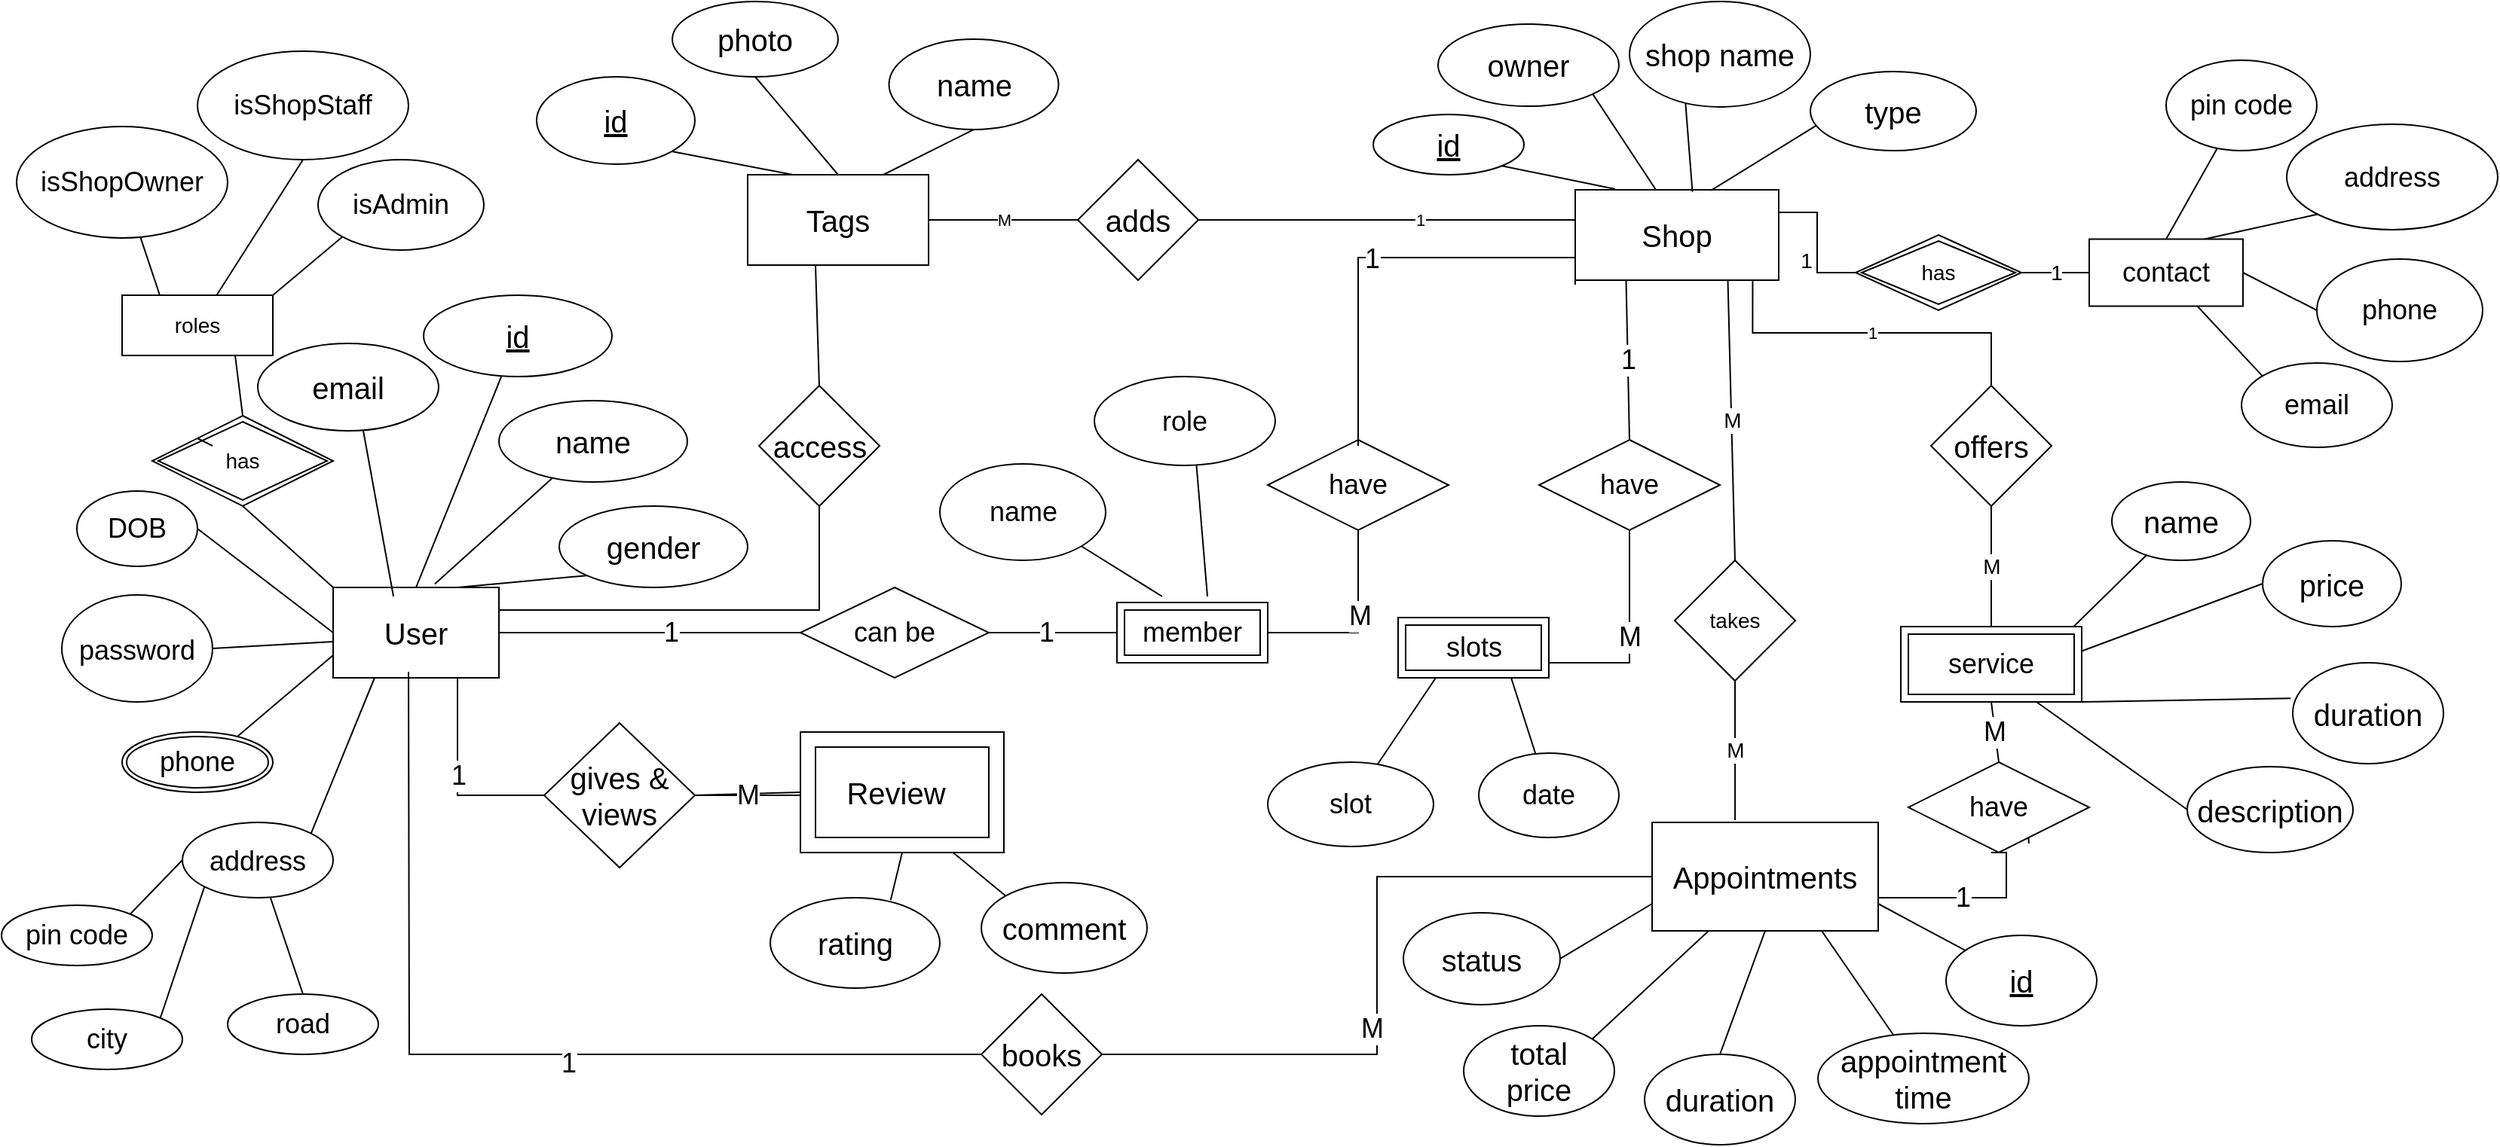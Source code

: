 <mxfile version="20.2.5" type="device"><diagram id="SJGyeDrIIaJ1idiYdvpV" name="Page-1"><mxGraphModel dx="1887" dy="889" grid="1" gridSize="10" guides="1" tooltips="1" connect="1" arrows="1" fold="1" page="1" pageScale="1" pageWidth="850" pageHeight="1100" math="0" shadow="0"><root><mxCell id="0"/><mxCell id="1" parent="0"/><mxCell id="APvjT81EQRuTo-CwSDQG-45" style="edgeStyle=orthogonalEdgeStyle;rounded=0;orthogonalLoop=1;jettySize=auto;html=1;exitX=0.75;exitY=1;exitDx=0;exitDy=0;entryX=0;entryY=0.5;entryDx=0;entryDy=0;fontSize=18;endArrow=none;endFill=0;" parent="1" source="Nqeu1qsyu2bq_xB46fKw-1" target="Nqeu1qsyu2bq_xB46fKw-96" edge="1"><mxGeometry relative="1" as="geometry"/></mxCell><mxCell id="APvjT81EQRuTo-CwSDQG-46" value="1" style="edgeLabel;html=1;align=center;verticalAlign=middle;resizable=0;points=[];fontSize=18;" parent="APvjT81EQRuTo-CwSDQG-45" vertex="1" connectable="0"><mxGeometry x="-0.041" relative="1" as="geometry"><mxPoint as="offset"/></mxGeometry></mxCell><mxCell id="Nqeu1qsyu2bq_xB46fKw-1" value="&lt;font style=&quot;font-size: 20px;&quot;&gt;User&lt;/font&gt;" style="rounded=0;whiteSpace=wrap;html=1;" parent="1" vertex="1"><mxGeometry x="220" y="454" width="110" height="60" as="geometry"/></mxCell><mxCell id="Nqeu1qsyu2bq_xB46fKw-2" value="&lt;font style=&quot;font-size: 20px;&quot;&gt;name&lt;/font&gt;" style="ellipse;whiteSpace=wrap;html=1;" parent="1" vertex="1"><mxGeometry x="330" y="330" width="125" height="54" as="geometry"/></mxCell><mxCell id="Nqeu1qsyu2bq_xB46fKw-3" value="&lt;font style=&quot;font-size: 20px;&quot;&gt;gender&lt;/font&gt;" style="ellipse;whiteSpace=wrap;html=1;" parent="1" vertex="1"><mxGeometry x="370" y="400" width="125" height="54" as="geometry"/></mxCell><mxCell id="Nqeu1qsyu2bq_xB46fKw-4" value="&lt;font size=&quot;1&quot; style=&quot;&quot;&gt;&lt;u style=&quot;font-size: 20px;&quot;&gt;id&lt;/u&gt;&lt;/font&gt;" style="ellipse;whiteSpace=wrap;html=1;" parent="1" vertex="1"><mxGeometry x="280" y="260" width="125" height="54" as="geometry"/></mxCell><mxCell id="Nqeu1qsyu2bq_xB46fKw-5" value="&lt;font style=&quot;font-size: 20px;&quot;&gt;email&lt;/font&gt;" style="ellipse;whiteSpace=wrap;html=1;" parent="1" vertex="1"><mxGeometry x="170" y="292" width="120" height="58" as="geometry"/></mxCell><mxCell id="Nqeu1qsyu2bq_xB46fKw-6" value="&lt;font style=&quot;font-size: 18px;&quot;&gt;DOB&lt;/font&gt;" style="ellipse;whiteSpace=wrap;html=1;" parent="1" vertex="1"><mxGeometry x="50" y="390" width="80" height="50" as="geometry"/></mxCell><mxCell id="Nqeu1qsyu2bq_xB46fKw-8" value="" style="endArrow=none;html=1;rounded=0;exitX=0.5;exitY=0;exitDx=0;exitDy=0;" parent="1" source="Nqeu1qsyu2bq_xB46fKw-1" target="Nqeu1qsyu2bq_xB46fKw-4" edge="1"><mxGeometry width="50" height="50" relative="1" as="geometry"><mxPoint x="275" y="444" as="sourcePoint"/><mxPoint x="298.5" y="313.58" as="targetPoint"/></mxGeometry></mxCell><mxCell id="Nqeu1qsyu2bq_xB46fKw-9" value="" style="endArrow=none;html=1;rounded=0;exitX=0.613;exitY=-0.038;exitDx=0;exitDy=0;exitPerimeter=0;" parent="1" source="Nqeu1qsyu2bq_xB46fKw-1" target="Nqeu1qsyu2bq_xB46fKw-2" edge="1"><mxGeometry width="50" height="50" relative="1" as="geometry"><mxPoint x="341.52" y="461.72" as="sourcePoint"/><mxPoint x="310" y="344" as="targetPoint"/></mxGeometry></mxCell><mxCell id="Nqeu1qsyu2bq_xB46fKw-10" value="" style="endArrow=none;html=1;rounded=0;exitX=0.75;exitY=0;exitDx=0;exitDy=0;entryX=0;entryY=1;entryDx=0;entryDy=0;" parent="1" source="Nqeu1qsyu2bq_xB46fKw-1" target="Nqeu1qsyu2bq_xB46fKw-3" edge="1"><mxGeometry width="50" height="50" relative="1" as="geometry"><mxPoint x="320.0" y="531.72" as="sourcePoint"/><mxPoint x="342.57" y="424" as="targetPoint"/></mxGeometry></mxCell><mxCell id="Nqeu1qsyu2bq_xB46fKw-11" value="" style="endArrow=none;html=1;rounded=0;exitX=0.364;exitY=0.1;exitDx=0;exitDy=0;exitPerimeter=0;" parent="1" source="Nqeu1qsyu2bq_xB46fKw-1" edge="1"><mxGeometry width="50" height="50" relative="1" as="geometry"><mxPoint x="260" y="444" as="sourcePoint"/><mxPoint x="240" y="350" as="targetPoint"/></mxGeometry></mxCell><mxCell id="Nqeu1qsyu2bq_xB46fKw-12" value="" style="endArrow=none;html=1;rounded=0;entryX=1;entryY=0.5;entryDx=0;entryDy=0;exitX=0;exitY=0.5;exitDx=0;exitDy=0;" parent="1" source="Nqeu1qsyu2bq_xB46fKw-1" target="Nqeu1qsyu2bq_xB46fKw-6" edge="1"><mxGeometry width="50" height="50" relative="1" as="geometry"><mxPoint x="210" y="664" as="sourcePoint"/><mxPoint x="260" y="614" as="targetPoint"/></mxGeometry></mxCell><mxCell id="Nqeu1qsyu2bq_xB46fKw-13" value="" style="endArrow=none;html=1;rounded=0;entryX=0;entryY=0.75;entryDx=0;entryDy=0;exitX=1;exitY=0;exitDx=0;exitDy=0;" parent="1" target="Nqeu1qsyu2bq_xB46fKw-1" edge="1"><mxGeometry width="50" height="50" relative="1" as="geometry"><mxPoint x="154.655" y="554.512" as="sourcePoint"/><mxPoint x="240" y="564" as="targetPoint"/></mxGeometry></mxCell><mxCell id="Nqeu1qsyu2bq_xB46fKw-14" value="&lt;font style=&quot;font-size: 20px;&quot;&gt;access&lt;/font&gt;" style="rhombus;whiteSpace=wrap;html=1;" parent="1" vertex="1"><mxGeometry x="502.5" y="320" width="80" height="80" as="geometry"/></mxCell><mxCell id="Nqeu1qsyu2bq_xB46fKw-15" value="" style="endArrow=none;html=1;rounded=0;exitX=1;exitY=0.25;exitDx=0;exitDy=0;entryX=0.5;entryY=1;entryDx=0;entryDy=0;edgeStyle=orthogonalEdgeStyle;" parent="1" source="Nqeu1qsyu2bq_xB46fKw-1" target="Nqeu1qsyu2bq_xB46fKw-14" edge="1"><mxGeometry width="50" height="50" relative="1" as="geometry"><mxPoint x="380" y="564" as="sourcePoint"/><mxPoint x="500" y="400" as="targetPoint"/></mxGeometry></mxCell><mxCell id="Nqeu1qsyu2bq_xB46fKw-18" value="&lt;font style=&quot;font-size: 20px;&quot;&gt;&lt;u&gt;id&lt;/u&gt;&lt;/font&gt;" style="ellipse;whiteSpace=wrap;html=1;" parent="1" vertex="1"><mxGeometry x="910" y="140" width="100" height="40" as="geometry"/></mxCell><mxCell id="Nqeu1qsyu2bq_xB46fKw-19" value="&lt;font style=&quot;font-size: 20px;&quot;&gt;owner&lt;/font&gt;" style="ellipse;whiteSpace=wrap;html=1;" parent="1" vertex="1"><mxGeometry x="953" y="80" width="120" height="54.5" as="geometry"/></mxCell><mxCell id="Nqeu1qsyu2bq_xB46fKw-20" value="&lt;span style=&quot;font-size: 20px;&quot;&gt;shop name&lt;/span&gt;" style="ellipse;whiteSpace=wrap;html=1;" parent="1" vertex="1"><mxGeometry x="1080" y="65" width="120" height="70" as="geometry"/></mxCell><mxCell id="Nqeu1qsyu2bq_xB46fKw-21" value="&lt;span style=&quot;font-size: 20px;&quot;&gt;type&lt;/span&gt;" style="ellipse;whiteSpace=wrap;html=1;" parent="1" vertex="1"><mxGeometry x="1200" y="111.5" width="110" height="52.5" as="geometry"/></mxCell><mxCell id="APvjT81EQRuTo-CwSDQG-61" value="1&lt;br&gt;" style="rounded=0;orthogonalLoop=1;jettySize=auto;html=1;exitX=0.25;exitY=1;exitDx=0;exitDy=0;entryX=0.5;entryY=0;entryDx=0;entryDy=0;fontSize=18;endArrow=none;endFill=0;" parent="1" source="Nqeu1qsyu2bq_xB46fKw-17" target="APvjT81EQRuTo-CwSDQG-33" edge="1"><mxGeometry relative="1" as="geometry"/></mxCell><mxCell id="fKVXkFhoFP_K0umgcJ2H-14" value="M" style="edgeStyle=none;rounded=0;orthogonalLoop=1;jettySize=auto;html=1;exitX=0.75;exitY=1;exitDx=0;exitDy=0;entryX=0.5;entryY=0;entryDx=0;entryDy=0;fontSize=14;endArrow=none;endFill=0;" edge="1" parent="1" source="Nqeu1qsyu2bq_xB46fKw-17" target="fKVXkFhoFP_K0umgcJ2H-13"><mxGeometry relative="1" as="geometry"/></mxCell><mxCell id="Nqeu1qsyu2bq_xB46fKw-17" value="&lt;font style=&quot;font-size: 20px;&quot;&gt;Shop&lt;/font&gt;" style="rounded=0;whiteSpace=wrap;html=1;" parent="1" vertex="1"><mxGeometry x="1044" y="190" width="135" height="60" as="geometry"/></mxCell><mxCell id="Nqeu1qsyu2bq_xB46fKw-22" value="1" style="endArrow=none;html=1;rounded=0;exitX=1;exitY=0.5;exitDx=0;exitDy=0;edgeStyle=orthogonalEdgeStyle;" parent="1" source="Nqeu1qsyu2bq_xB46fKw-41" edge="1"><mxGeometry width="50" height="50" relative="1" as="geometry"><mxPoint x="939" y="253" as="sourcePoint"/><mxPoint x="1044" y="253" as="targetPoint"/><Array as="points"><mxPoint x="1044" y="210"/></Array></mxGeometry></mxCell><mxCell id="Nqeu1qsyu2bq_xB46fKw-24" value="" style="endArrow=none;html=1;rounded=0;entryX=1;entryY=1;entryDx=0;entryDy=0;exitX=0.196;exitY=-0.008;exitDx=0;exitDy=0;exitPerimeter=0;" parent="1" source="Nqeu1qsyu2bq_xB46fKw-17" target="Nqeu1qsyu2bq_xB46fKw-18" edge="1"><mxGeometry width="50" height="50" relative="1" as="geometry"><mxPoint x="1074" y="182" as="sourcePoint"/><mxPoint x="1124" y="132" as="targetPoint"/></mxGeometry></mxCell><mxCell id="Nqeu1qsyu2bq_xB46fKw-25" value="" style="endArrow=none;html=1;rounded=0;entryX=1;entryY=1;entryDx=0;entryDy=0;exitX=0.394;exitY=-0.008;exitDx=0;exitDy=0;exitPerimeter=0;" parent="1" source="Nqeu1qsyu2bq_xB46fKw-17" target="Nqeu1qsyu2bq_xB46fKw-19" edge="1"><mxGeometry width="50" height="50" relative="1" as="geometry"><mxPoint x="1064" y="192" as="sourcePoint"/><mxPoint x="1114" y="142" as="targetPoint"/></mxGeometry></mxCell><mxCell id="Nqeu1qsyu2bq_xB46fKw-26" value="" style="endArrow=none;html=1;rounded=0;entryX=0.31;entryY=0.971;entryDx=0;entryDy=0;exitX=0.576;exitY=0.023;exitDx=0;exitDy=0;exitPerimeter=0;entryPerimeter=0;" parent="1" source="Nqeu1qsyu2bq_xB46fKw-17" target="Nqeu1qsyu2bq_xB46fKw-20" edge="1"><mxGeometry width="50" height="50" relative="1" as="geometry"><mxPoint x="1054" y="182" as="sourcePoint"/><mxPoint x="1094" y="92" as="targetPoint"/></mxGeometry></mxCell><mxCell id="Nqeu1qsyu2bq_xB46fKw-27" value="" style="endArrow=none;html=1;rounded=0;exitX=0.667;exitY=0.008;exitDx=0;exitDy=0;exitPerimeter=0;entryX=0.036;entryY=0.682;entryDx=0;entryDy=0;entryPerimeter=0;" parent="1" source="Nqeu1qsyu2bq_xB46fKw-17" target="Nqeu1qsyu2bq_xB46fKw-21" edge="1"><mxGeometry width="50" height="50" relative="1" as="geometry"><mxPoint x="1104" y="182" as="sourcePoint"/><mxPoint x="1154" y="132" as="targetPoint"/></mxGeometry></mxCell><mxCell id="Nqeu1qsyu2bq_xB46fKw-41" value="&lt;span style=&quot;font-size: 20px;&quot;&gt;adds&lt;/span&gt;" style="rhombus;whiteSpace=wrap;html=1;" parent="1" vertex="1"><mxGeometry x="714" y="170" width="80" height="80" as="geometry"/></mxCell><mxCell id="APvjT81EQRuTo-CwSDQG-2" value="M" style="rounded=0;orthogonalLoop=1;jettySize=auto;html=1;exitX=1;exitY=0.5;exitDx=0;exitDy=0;endArrow=none;endFill=0;" parent="1" source="Nqeu1qsyu2bq_xB46fKw-44" target="Nqeu1qsyu2bq_xB46fKw-41" edge="1"><mxGeometry relative="1" as="geometry"/></mxCell><mxCell id="Nqeu1qsyu2bq_xB46fKw-44" value="&lt;span style=&quot;font-size: 20px;&quot;&gt;Tags&lt;/span&gt;" style="rounded=0;whiteSpace=wrap;html=1;" parent="1" vertex="1"><mxGeometry x="495" y="180" width="120" height="60" as="geometry"/></mxCell><mxCell id="Nqeu1qsyu2bq_xB46fKw-45" value="&lt;span style=&quot;font-size: 20px;&quot;&gt;&lt;u&gt;id&lt;/u&gt;&lt;/span&gt;" style="ellipse;whiteSpace=wrap;html=1;" parent="1" vertex="1"><mxGeometry x="355" y="115" width="105" height="58" as="geometry"/></mxCell><mxCell id="Nqeu1qsyu2bq_xB46fKw-46" value="&lt;span style=&quot;font-size: 20px;&quot;&gt;photo&lt;/span&gt;" style="ellipse;whiteSpace=wrap;html=1;" parent="1" vertex="1"><mxGeometry x="445" y="65" width="110" height="50" as="geometry"/></mxCell><mxCell id="Nqeu1qsyu2bq_xB46fKw-47" value="&lt;span style=&quot;font-size: 20px;&quot;&gt;name&lt;/span&gt;" style="ellipse;whiteSpace=wrap;html=1;" parent="1" vertex="1"><mxGeometry x="588.75" y="90" width="112.5" height="60" as="geometry"/></mxCell><mxCell id="Nqeu1qsyu2bq_xB46fKw-48" value="" style="endArrow=none;html=1;rounded=0;entryX=1;entryY=1;entryDx=0;entryDy=0;exitX=0.25;exitY=0;exitDx=0;exitDy=0;" parent="1" source="Nqeu1qsyu2bq_xB46fKw-44" target="Nqeu1qsyu2bq_xB46fKw-45" edge="1"><mxGeometry width="50" height="50" relative="1" as="geometry"><mxPoint x="470" y="140" as="sourcePoint"/><mxPoint x="440" y="150" as="targetPoint"/></mxGeometry></mxCell><mxCell id="Nqeu1qsyu2bq_xB46fKw-49" value="" style="endArrow=none;html=1;rounded=0;entryX=0.5;entryY=1;entryDx=0;entryDy=0;exitX=0.5;exitY=0;exitDx=0;exitDy=0;" parent="1" source="Nqeu1qsyu2bq_xB46fKw-44" target="Nqeu1qsyu2bq_xB46fKw-46" edge="1"><mxGeometry width="50" height="50" relative="1" as="geometry"><mxPoint x="550" y="150" as="sourcePoint"/><mxPoint x="610" y="220" as="targetPoint"/></mxGeometry></mxCell><mxCell id="Nqeu1qsyu2bq_xB46fKw-50" value="" style="endArrow=none;html=1;rounded=0;entryX=0.5;entryY=1;entryDx=0;entryDy=0;exitX=0.75;exitY=0;exitDx=0;exitDy=0;" parent="1" source="Nqeu1qsyu2bq_xB46fKw-44" target="Nqeu1qsyu2bq_xB46fKw-47" edge="1"><mxGeometry width="50" height="50" relative="1" as="geometry"><mxPoint x="600" y="300" as="sourcePoint"/><mxPoint x="650" y="250" as="targetPoint"/></mxGeometry></mxCell><mxCell id="Nqeu1qsyu2bq_xB46fKw-78" value="1" style="endArrow=none;html=1;rounded=0;entryX=0.5;entryY=0;entryDx=0;entryDy=0;edgeStyle=orthogonalEdgeStyle;exitX=0.872;exitY=1.011;exitDx=0;exitDy=0;exitPerimeter=0;" parent="1" target="Nqeu1qsyu2bq_xB46fKw-79" edge="1" source="Nqeu1qsyu2bq_xB46fKw-17"><mxGeometry width="50" height="50" relative="1" as="geometry"><mxPoint x="1180" y="280" as="sourcePoint"/><mxPoint x="1330" y="284" as="targetPoint"/></mxGeometry></mxCell><mxCell id="fKVXkFhoFP_K0umgcJ2H-19" value="M" style="rounded=0;orthogonalLoop=1;jettySize=auto;html=1;exitX=0.5;exitY=1;exitDx=0;exitDy=0;fontSize=14;endArrow=none;endFill=0;entryX=0.5;entryY=0;entryDx=0;entryDy=0;" edge="1" parent="1" source="Nqeu1qsyu2bq_xB46fKw-79" target="APvjT81EQRuTo-CwSDQG-72"><mxGeometry relative="1" as="geometry"><mxPoint x="1315" y="470" as="targetPoint"/></mxGeometry></mxCell><mxCell id="Nqeu1qsyu2bq_xB46fKw-79" value="&lt;span style=&quot;font-size: 20px;&quot;&gt;offers&lt;/span&gt;" style="rhombus;whiteSpace=wrap;html=1;" parent="1" vertex="1"><mxGeometry x="1280" y="320" width="80" height="80" as="geometry"/></mxCell><mxCell id="Nqeu1qsyu2bq_xB46fKw-85" value="&lt;span style=&quot;font-size: 20px;&quot;&gt;name&lt;/span&gt;" style="ellipse;whiteSpace=wrap;html=1;" parent="1" vertex="1"><mxGeometry x="1400" y="384" width="92" height="52" as="geometry"/></mxCell><mxCell id="Nqeu1qsyu2bq_xB46fKw-86" value="&lt;span style=&quot;font-size: 20px;&quot;&gt;price&lt;/span&gt;" style="ellipse;whiteSpace=wrap;html=1;" parent="1" vertex="1"><mxGeometry x="1500" y="423" width="92" height="57" as="geometry"/></mxCell><mxCell id="Nqeu1qsyu2bq_xB46fKw-87" value="&lt;span style=&quot;font-size: 20px;&quot;&gt;duration&lt;/span&gt;" style="ellipse;whiteSpace=wrap;html=1;" parent="1" vertex="1"><mxGeometry x="1520" y="504" width="100" height="67" as="geometry"/></mxCell><mxCell id="Nqeu1qsyu2bq_xB46fKw-89" value="" style="endArrow=none;html=1;rounded=0;exitX=0.5;exitY=0;exitDx=0;exitDy=0;exitPerimeter=0;" parent="1" target="Nqeu1qsyu2bq_xB46fKw-85" edge="1"><mxGeometry width="50" height="50" relative="1" as="geometry"><mxPoint x="1342" y="512" as="sourcePoint"/><mxPoint x="980" y="577" as="targetPoint"/><Array as="points"/></mxGeometry></mxCell><mxCell id="Nqeu1qsyu2bq_xB46fKw-90" value="" style="endArrow=none;html=1;rounded=0;entryX=0;entryY=0.5;entryDx=0;entryDy=0;" parent="1" target="Nqeu1qsyu2bq_xB46fKw-86" edge="1"><mxGeometry width="50" height="50" relative="1" as="geometry"><mxPoint x="1370" y="500" as="sourcePoint"/><mxPoint x="870" y="677" as="targetPoint"/></mxGeometry></mxCell><mxCell id="Nqeu1qsyu2bq_xB46fKw-91" value="" style="endArrow=none;html=1;rounded=0;entryX=-0.014;entryY=0.352;entryDx=0;entryDy=0;entryPerimeter=0;exitX=1;exitY=1;exitDx=0;exitDy=0;" parent="1" source="APvjT81EQRuTo-CwSDQG-72" target="Nqeu1qsyu2bq_xB46fKw-87" edge="1"><mxGeometry width="50" height="50" relative="1" as="geometry"><mxPoint x="1407" y="547" as="sourcePoint"/><mxPoint x="1032" y="667" as="targetPoint"/></mxGeometry></mxCell><mxCell id="Nqeu1qsyu2bq_xB46fKw-93" value="&lt;span style=&quot;font-size: 20px;&quot;&gt;description&lt;/span&gt;" style="ellipse;whiteSpace=wrap;html=1;" parent="1" vertex="1"><mxGeometry x="1450" y="573" width="110" height="57" as="geometry"/></mxCell><mxCell id="Nqeu1qsyu2bq_xB46fKw-94" value="" style="endArrow=none;html=1;rounded=0;entryX=0;entryY=0.5;entryDx=0;entryDy=0;exitX=0.75;exitY=1;exitDx=0;exitDy=0;" parent="1" source="APvjT81EQRuTo-CwSDQG-72" target="Nqeu1qsyu2bq_xB46fKw-93" edge="1"><mxGeometry width="50" height="50" relative="1" as="geometry"><mxPoint x="1385.42" y="585.92" as="sourcePoint"/><mxPoint x="1402" y="637" as="targetPoint"/></mxGeometry></mxCell><mxCell id="APvjT81EQRuTo-CwSDQG-47" style="rounded=0;orthogonalLoop=1;jettySize=auto;html=1;exitX=1;exitY=0.5;exitDx=0;exitDy=0;entryX=0;entryY=0.5;entryDx=0;entryDy=0;entryPerimeter=0;fontSize=18;endArrow=none;endFill=0;" parent="1" source="Nqeu1qsyu2bq_xB46fKw-96" target="Nqeu1qsyu2bq_xB46fKw-99" edge="1"><mxGeometry relative="1" as="geometry"/></mxCell><mxCell id="Nqeu1qsyu2bq_xB46fKw-96" value="&lt;span style=&quot;font-size: 20px;&quot;&gt;gives &amp;amp; views&lt;/span&gt;" style="rhombus;whiteSpace=wrap;html=1;" parent="1" vertex="1"><mxGeometry x="360" y="544" width="100" height="96" as="geometry"/></mxCell><mxCell id="Nqeu1qsyu2bq_xB46fKw-99" value="" style="verticalLabelPosition=bottom;verticalAlign=top;html=1;shape=mxgraph.basic.frame;dx=10;" parent="1" vertex="1"><mxGeometry x="530" y="550" width="135" height="80" as="geometry"/></mxCell><mxCell id="APvjT81EQRuTo-CwSDQG-71" value="1" style="rounded=0;orthogonalLoop=1;jettySize=auto;html=1;exitX=1;exitY=0.5;exitDx=0;exitDy=0;fontSize=18;endArrow=none;endFill=0;edgeStyle=orthogonalEdgeStyle;" parent="1" source="Nqeu1qsyu2bq_xB46fKw-114" edge="1"><mxGeometry relative="1" as="geometry"><mxPoint x="1320" y="630" as="targetPoint"/><Array as="points"><mxPoint x="1330" y="660"/></Array></mxGeometry></mxCell><mxCell id="APvjT81EQRuTo-CwSDQG-75" style="rounded=0;orthogonalLoop=1;jettySize=auto;html=1;exitX=0;exitY=0.75;exitDx=0;exitDy=0;entryX=1;entryY=0.5;entryDx=0;entryDy=0;fontSize=18;endArrow=none;endFill=0;" parent="1" source="Nqeu1qsyu2bq_xB46fKw-114" target="Nqeu1qsyu2bq_xB46fKw-120" edge="1"><mxGeometry relative="1" as="geometry"/></mxCell><mxCell id="APvjT81EQRuTo-CwSDQG-76" style="edgeStyle=none;rounded=0;orthogonalLoop=1;jettySize=auto;html=1;exitX=0.25;exitY=1;exitDx=0;exitDy=0;entryX=1;entryY=0;entryDx=0;entryDy=0;fontSize=18;endArrow=none;endFill=0;" parent="1" source="Nqeu1qsyu2bq_xB46fKw-114" target="Nqeu1qsyu2bq_xB46fKw-119" edge="1"><mxGeometry relative="1" as="geometry"/></mxCell><mxCell id="APvjT81EQRuTo-CwSDQG-77" style="edgeStyle=none;rounded=0;orthogonalLoop=1;jettySize=auto;html=1;exitX=0.5;exitY=1;exitDx=0;exitDy=0;entryX=0.5;entryY=0;entryDx=0;entryDy=0;fontSize=18;endArrow=none;endFill=0;" parent="1" source="Nqeu1qsyu2bq_xB46fKw-114" target="Nqeu1qsyu2bq_xB46fKw-118" edge="1"><mxGeometry relative="1" as="geometry"/></mxCell><mxCell id="APvjT81EQRuTo-CwSDQG-78" style="edgeStyle=none;rounded=0;orthogonalLoop=1;jettySize=auto;html=1;exitX=0.75;exitY=1;exitDx=0;exitDy=0;fontSize=18;endArrow=none;endFill=0;" parent="1" source="Nqeu1qsyu2bq_xB46fKw-114" target="Nqeu1qsyu2bq_xB46fKw-117" edge="1"><mxGeometry relative="1" as="geometry"/></mxCell><mxCell id="APvjT81EQRuTo-CwSDQG-79" style="edgeStyle=none;rounded=0;orthogonalLoop=1;jettySize=auto;html=1;exitX=1;exitY=0.75;exitDx=0;exitDy=0;fontSize=18;endArrow=none;endFill=0;" parent="1" source="Nqeu1qsyu2bq_xB46fKw-114" target="Nqeu1qsyu2bq_xB46fKw-116" edge="1"><mxGeometry relative="1" as="geometry"/></mxCell><mxCell id="Nqeu1qsyu2bq_xB46fKw-114" value="&lt;span style=&quot;font-size: 20px;&quot;&gt;Appointments&lt;/span&gt;" style="rounded=0;whiteSpace=wrap;html=1;" parent="1" vertex="1"><mxGeometry x="1095" y="610" width="150" height="72" as="geometry"/></mxCell><mxCell id="Nqeu1qsyu2bq_xB46fKw-116" value="&lt;span style=&quot;font-size: 20px;&quot;&gt;&lt;u&gt;id&lt;/u&gt;&lt;/span&gt;" style="ellipse;whiteSpace=wrap;html=1;" parent="1" vertex="1"><mxGeometry x="1290" y="685" width="100" height="60" as="geometry"/></mxCell><mxCell id="Nqeu1qsyu2bq_xB46fKw-117" value="&lt;span style=&quot;font-size: 20px;&quot;&gt;appointment&lt;br&gt;time&lt;br&gt;&lt;/span&gt;" style="ellipse;whiteSpace=wrap;html=1;" parent="1" vertex="1"><mxGeometry x="1205" y="750" width="140" height="60" as="geometry"/></mxCell><mxCell id="Nqeu1qsyu2bq_xB46fKw-118" value="&lt;span style=&quot;font-size: 20px;&quot;&gt;duration&lt;/span&gt;" style="ellipse;whiteSpace=wrap;html=1;" parent="1" vertex="1"><mxGeometry x="1090" y="764" width="100" height="60" as="geometry"/></mxCell><mxCell id="Nqeu1qsyu2bq_xB46fKw-119" value="&lt;span style=&quot;font-size: 20px;&quot;&gt;total&lt;br&gt;price&lt;br&gt;&lt;/span&gt;" style="ellipse;whiteSpace=wrap;html=1;" parent="1" vertex="1"><mxGeometry x="970" y="745" width="100" height="60" as="geometry"/></mxCell><mxCell id="Nqeu1qsyu2bq_xB46fKw-120" value="&lt;span style=&quot;font-size: 20px;&quot;&gt;status&lt;br&gt;&lt;/span&gt;" style="ellipse;whiteSpace=wrap;html=1;" parent="1" vertex="1"><mxGeometry x="930" y="670" width="104" height="61" as="geometry"/></mxCell><mxCell id="Nqeu1qsyu2bq_xB46fKw-129" value="&lt;span style=&quot;font-size: 20px;&quot;&gt;rating&lt;/span&gt;" style="ellipse;whiteSpace=wrap;html=1;" parent="1" vertex="1"><mxGeometry x="510" y="660" width="112.5" height="60" as="geometry"/></mxCell><mxCell id="Nqeu1qsyu2bq_xB46fKw-131" value="&lt;span style=&quot;font-size: 20px;&quot;&gt;comment&lt;/span&gt;" style="ellipse;whiteSpace=wrap;html=1;" parent="1" vertex="1"><mxGeometry x="650" y="650" width="110" height="60" as="geometry"/></mxCell><mxCell id="Nqeu1qsyu2bq_xB46fKw-132" value="" style="endArrow=none;html=1;rounded=0;exitX=0;exitY=0;exitDx=101.25;exitDy=80;exitPerimeter=0;entryX=0;entryY=0;entryDx=0;entryDy=0;" parent="1" source="Nqeu1qsyu2bq_xB46fKw-99" target="Nqeu1qsyu2bq_xB46fKw-131" edge="1"><mxGeometry width="50" height="50" relative="1" as="geometry"><mxPoint x="655" y="650" as="sourcePoint"/><mxPoint x="705" y="600" as="targetPoint"/></mxGeometry></mxCell><mxCell id="Nqeu1qsyu2bq_xB46fKw-133" value="" style="endArrow=none;html=1;rounded=0;entryX=0.5;entryY=1;entryDx=0;entryDy=0;entryPerimeter=0;exitX=0.71;exitY=0.026;exitDx=0;exitDy=0;exitPerimeter=0;" parent="1" source="Nqeu1qsyu2bq_xB46fKw-129" target="Nqeu1qsyu2bq_xB46fKw-99" edge="1"><mxGeometry width="50" height="50" relative="1" as="geometry"><mxPoint x="295" y="700" as="sourcePoint"/><mxPoint x="345" y="650" as="targetPoint"/></mxGeometry></mxCell><mxCell id="Nqeu1qsyu2bq_xB46fKw-135" value="&lt;span style=&quot;font-size: 20px;&quot;&gt;books&lt;/span&gt;" style="rhombus;whiteSpace=wrap;html=1;" parent="1" vertex="1"><mxGeometry x="650" y="724" width="80" height="80" as="geometry"/></mxCell><mxCell id="Nqeu1qsyu2bq_xB46fKw-137" value="" style="endArrow=none;html=1;rounded=0;exitX=0;exitY=0.5;exitDx=0;exitDy=0;edgeStyle=orthogonalEdgeStyle;" parent="1" source="Nqeu1qsyu2bq_xB46fKw-135" edge="1"><mxGeometry width="50" height="50" relative="1" as="geometry"><mxPoint x="260" y="820" as="sourcePoint"/><mxPoint x="270" y="510" as="targetPoint"/></mxGeometry></mxCell><mxCell id="APvjT81EQRuTo-CwSDQG-49" value="1" style="edgeLabel;html=1;align=center;verticalAlign=middle;resizable=0;points=[];fontSize=18;" parent="Nqeu1qsyu2bq_xB46fKw-137" vertex="1" connectable="0"><mxGeometry x="-0.138" y="6" relative="1" as="geometry"><mxPoint x="-1" as="offset"/></mxGeometry></mxCell><mxCell id="APvjT81EQRuTo-CwSDQG-48" value="M" style="edgeStyle=none;rounded=0;orthogonalLoop=1;jettySize=auto;html=1;fontSize=18;endArrow=none;endFill=0;" parent="1" target="Nqeu1qsyu2bq_xB46fKw-96" edge="1"><mxGeometry relative="1" as="geometry"><mxPoint x="530" y="592" as="sourcePoint"/></mxGeometry></mxCell><mxCell id="Nqeu1qsyu2bq_xB46fKw-139" value="Review" style="text;html=1;align=center;verticalAlign=middle;resizable=0;points=[];autosize=1;strokeColor=none;fillColor=none;fontSize=20;" parent="1" vertex="1"><mxGeometry x="547.5" y="570" width="90" height="40" as="geometry"/></mxCell><mxCell id="F7DGgDPP1ZKPzgnkJX4o-6" style="edgeStyle=none;rounded=0;orthogonalLoop=1;jettySize=auto;html=1;entryX=0;entryY=0;entryDx=0;entryDy=0;fontSize=20;endArrow=none;endFill=0;startArrow=none;" parent="1" target="Nqeu1qsyu2bq_xB46fKw-1" edge="1"><mxGeometry relative="1" as="geometry"><mxPoint x="160" y="400" as="sourcePoint"/></mxGeometry></mxCell><mxCell id="F7DGgDPP1ZKPzgnkJX4o-13" style="edgeStyle=none;rounded=0;orthogonalLoop=1;jettySize=auto;html=1;exitX=0.5;exitY=1;exitDx=0;exitDy=0;fontSize=20;endArrow=none;endFill=0;" parent="1" source="F7DGgDPP1ZKPzgnkJX4o-1" target="fKVXkFhoFP_K0umgcJ2H-3" edge="1"><mxGeometry relative="1" as="geometry"><mxPoint x="160" y="240" as="targetPoint"/></mxGeometry></mxCell><mxCell id="F7DGgDPP1ZKPzgnkJX4o-1" value="&lt;font style=&quot;font-size: 18px;&quot;&gt;isShopStaff&lt;/font&gt;" style="ellipse;whiteSpace=wrap;html=1;" parent="1" vertex="1"><mxGeometry x="130" y="98" width="140" height="72" as="geometry"/></mxCell><mxCell id="F7DGgDPP1ZKPzgnkJX4o-14" style="edgeStyle=none;rounded=0;orthogonalLoop=1;jettySize=auto;html=1;fontSize=20;endArrow=none;endFill=0;entryX=0.25;entryY=0;entryDx=0;entryDy=0;" parent="1" source="F7DGgDPP1ZKPzgnkJX4o-8" edge="1" target="fKVXkFhoFP_K0umgcJ2H-3"><mxGeometry relative="1" as="geometry"><mxPoint x="90" y="320" as="targetPoint"/></mxGeometry></mxCell><mxCell id="F7DGgDPP1ZKPzgnkJX4o-8" value="&lt;font style=&quot;font-size: 18px;&quot;&gt;isShopOwner&lt;/font&gt;" style="ellipse;whiteSpace=wrap;html=1;" parent="1" vertex="1"><mxGeometry x="10" y="148" width="140" height="74" as="geometry"/></mxCell><mxCell id="F7DGgDPP1ZKPzgnkJX4o-12" style="edgeStyle=none;rounded=0;orthogonalLoop=1;jettySize=auto;html=1;exitX=0;exitY=1;exitDx=0;exitDy=0;fontSize=20;endArrow=none;endFill=0;entryX=1;entryY=0;entryDx=0;entryDy=0;" parent="1" source="F7DGgDPP1ZKPzgnkJX4o-9" target="fKVXkFhoFP_K0umgcJ2H-3" edge="1"><mxGeometry relative="1" as="geometry"><mxPoint x="145.061" y="326.32" as="targetPoint"/></mxGeometry></mxCell><mxCell id="F7DGgDPP1ZKPzgnkJX4o-9" value="&lt;font style=&quot;font-size: 18px;&quot;&gt;isAdmin&lt;/font&gt;" style="ellipse;whiteSpace=wrap;html=1;" parent="1" vertex="1"><mxGeometry x="210" y="170" width="110" height="60" as="geometry"/></mxCell><mxCell id="F7DGgDPP1ZKPzgnkJX4o-17" style="edgeStyle=none;rounded=0;orthogonalLoop=1;jettySize=auto;html=1;exitX=1;exitY=0;exitDx=0;exitDy=0;entryX=0.25;entryY=1;entryDx=0;entryDy=0;fontSize=20;endArrow=none;endFill=0;" parent="1" source="F7DGgDPP1ZKPzgnkJX4o-15" target="Nqeu1qsyu2bq_xB46fKw-1" edge="1"><mxGeometry relative="1" as="geometry"/></mxCell><mxCell id="APvjT81EQRuTo-CwSDQG-23" style="edgeStyle=none;rounded=0;orthogonalLoop=1;jettySize=auto;html=1;fontSize=18;endArrow=none;endFill=0;entryX=0.5;entryY=0;entryDx=0;entryDy=0;" parent="1" source="F7DGgDPP1ZKPzgnkJX4o-15" target="APvjT81EQRuTo-CwSDQG-17" edge="1"><mxGeometry relative="1" as="geometry"><mxPoint x="190" y="690" as="targetPoint"/></mxGeometry></mxCell><mxCell id="F7DGgDPP1ZKPzgnkJX4o-15" value="&lt;font style=&quot;font-size: 18px;&quot;&gt;address&lt;/font&gt;" style="ellipse;whiteSpace=wrap;html=1;fontSize=20;" parent="1" vertex="1"><mxGeometry x="120" y="610" width="100" height="50" as="geometry"/></mxCell><mxCell id="F7DGgDPP1ZKPzgnkJX4o-20" style="edgeStyle=none;rounded=0;orthogonalLoop=1;jettySize=auto;html=1;exitX=1;exitY=0.5;exitDx=0;exitDy=0;fontSize=20;endArrow=none;endFill=0;" parent="1" source="F7DGgDPP1ZKPzgnkJX4o-18" edge="1"><mxGeometry relative="1" as="geometry"><mxPoint x="220" y="490" as="targetPoint"/></mxGeometry></mxCell><mxCell id="F7DGgDPP1ZKPzgnkJX4o-18" value="&lt;font style=&quot;font-size: 18px;&quot;&gt;password&lt;/font&gt;" style="ellipse;whiteSpace=wrap;html=1;fontSize=20;" parent="1" vertex="1"><mxGeometry x="40" y="459" width="100" height="71" as="geometry"/></mxCell><mxCell id="CMby0Z4YFeAepNDM2MgW-7" style="rounded=0;orthogonalLoop=1;jettySize=auto;html=1;exitX=0.5;exitY=0;exitDx=0;exitDy=0;fontSize=18;endArrow=none;endFill=0;startArrow=none;" parent="1" source="APvjT81EQRuTo-CwSDQG-69" target="CMby0Z4YFeAepNDM2MgW-5" edge="1"><mxGeometry relative="1" as="geometry"><mxPoint x="1425" y="216.5" as="sourcePoint"/></mxGeometry></mxCell><mxCell id="CMby0Z4YFeAepNDM2MgW-9" style="edgeStyle=none;rounded=0;orthogonalLoop=1;jettySize=auto;html=1;exitX=0.75;exitY=0;exitDx=0;exitDy=0;entryX=0;entryY=1;entryDx=0;entryDy=0;fontSize=18;endArrow=none;endFill=0;" parent="1" source="APvjT81EQRuTo-CwSDQG-69" target="CMby0Z4YFeAepNDM2MgW-4" edge="1"><mxGeometry relative="1" as="geometry"><mxPoint x="1484" y="216.5" as="sourcePoint"/></mxGeometry></mxCell><mxCell id="CMby0Z4YFeAepNDM2MgW-11" style="edgeStyle=none;rounded=0;orthogonalLoop=1;jettySize=auto;html=1;exitX=1;exitY=0.5;exitDx=0;exitDy=0;entryX=0;entryY=0.5;entryDx=0;entryDy=0;fontSize=18;endArrow=none;endFill=0;" parent="1" source="APvjT81EQRuTo-CwSDQG-69" target="CMby0Z4YFeAepNDM2MgW-3" edge="1"><mxGeometry relative="1" as="geometry"><mxPoint x="1484" y="245.5" as="sourcePoint"/></mxGeometry></mxCell><mxCell id="CMby0Z4YFeAepNDM2MgW-13" style="edgeStyle=none;rounded=0;orthogonalLoop=1;jettySize=auto;html=1;entryX=0;entryY=0;entryDx=0;entryDy=0;fontSize=18;endArrow=none;endFill=0;" parent="1" source="APvjT81EQRuTo-CwSDQG-69" edge="1"><mxGeometry relative="1" as="geometry"><mxPoint x="1484" y="274.5" as="sourcePoint"/><mxPoint x="1500.504" y="314.28" as="targetPoint"/></mxGeometry></mxCell><mxCell id="CMby0Z4YFeAepNDM2MgW-2" value="email" style="ellipse;whiteSpace=wrap;html=1;fontSize=18;" parent="1" vertex="1"><mxGeometry x="1486" y="305" width="100" height="56" as="geometry"/></mxCell><mxCell id="CMby0Z4YFeAepNDM2MgW-3" value="phone" style="ellipse;whiteSpace=wrap;html=1;fontSize=18;" parent="1" vertex="1"><mxGeometry x="1536" y="236" width="110" height="68" as="geometry"/></mxCell><mxCell id="CMby0Z4YFeAepNDM2MgW-4" value="address" style="ellipse;whiteSpace=wrap;html=1;fontSize=18;" parent="1" vertex="1"><mxGeometry x="1516" y="146.5" width="140" height="70" as="geometry"/></mxCell><mxCell id="CMby0Z4YFeAepNDM2MgW-5" value="pin code" style="ellipse;whiteSpace=wrap;html=1;fontSize=18;" parent="1" vertex="1"><mxGeometry x="1436" y="104" width="100" height="60" as="geometry"/></mxCell><mxCell id="CMby0Z4YFeAepNDM2MgW-20" style="edgeStyle=none;rounded=0;orthogonalLoop=1;jettySize=auto;html=1;fontSize=18;endArrow=none;endFill=0;" parent="1" edge="1"><mxGeometry relative="1" as="geometry"><mxPoint x="800" y="460" as="sourcePoint"/><mxPoint x="790" y="340" as="targetPoint"/></mxGeometry></mxCell><mxCell id="CMby0Z4YFeAepNDM2MgW-15" value="role" style="ellipse;whiteSpace=wrap;html=1;fontSize=18;" parent="1" vertex="1"><mxGeometry x="725" y="314" width="120" height="59" as="geometry"/></mxCell><mxCell id="CMby0Z4YFeAepNDM2MgW-16" value="name" style="ellipse;whiteSpace=wrap;html=1;fontSize=18;" parent="1" vertex="1"><mxGeometry x="622.5" y="372" width="110" height="64" as="geometry"/></mxCell><mxCell id="CMby0Z4YFeAepNDM2MgW-19" value="" style="endArrow=none;html=1;rounded=0;fontSize=18;entryX=1;entryY=1;entryDx=0;entryDy=0;" parent="1" target="CMby0Z4YFeAepNDM2MgW-16" edge="1"><mxGeometry width="50" height="50" relative="1" as="geometry"><mxPoint x="770" y="460" as="sourcePoint"/><mxPoint x="850" y="400" as="targetPoint"/></mxGeometry></mxCell><mxCell id="CMby0Z4YFeAepNDM2MgW-31" style="rounded=0;orthogonalLoop=1;jettySize=auto;html=1;exitX=0.75;exitY=1;exitDx=0;exitDy=0;fontSize=18;endArrow=none;endFill=0;" parent="1" source="APvjT81EQRuTo-CwSDQG-5" target="CMby0Z4YFeAepNDM2MgW-28" edge="1"><mxGeometry relative="1" as="geometry"><mxPoint x="1057" y="409" as="sourcePoint"/><mxPoint x="1050" y="460" as="targetPoint"/></mxGeometry></mxCell><mxCell id="CMby0Z4YFeAepNDM2MgW-32" style="edgeStyle=none;rounded=0;orthogonalLoop=1;jettySize=auto;html=1;exitX=0.25;exitY=1;exitDx=0;exitDy=0;fontSize=18;endArrow=none;endFill=0;" parent="1" source="APvjT81EQRuTo-CwSDQG-5" target="CMby0Z4YFeAepNDM2MgW-29" edge="1"><mxGeometry relative="1" as="geometry"><mxPoint x="1015" y="410.02" as="sourcePoint"/></mxGeometry></mxCell><mxCell id="CMby0Z4YFeAepNDM2MgW-28" value="date" style="ellipse;whiteSpace=wrap;html=1;fontSize=18;" parent="1" vertex="1"><mxGeometry x="980" y="564" width="93" height="56" as="geometry"/></mxCell><mxCell id="CMby0Z4YFeAepNDM2MgW-29" value="slot" style="ellipse;whiteSpace=wrap;html=1;fontSize=18;" parent="1" vertex="1"><mxGeometry x="840" y="570" width="110" height="56" as="geometry"/></mxCell><mxCell id="APvjT81EQRuTo-CwSDQG-3" value="" style="endArrow=none;html=1;rounded=0;exitX=0.5;exitY=0;exitDx=0;exitDy=0;" parent="1" source="Nqeu1qsyu2bq_xB46fKw-14" edge="1"><mxGeometry width="50" height="50" relative="1" as="geometry"><mxPoint x="740" y="400" as="sourcePoint"/><mxPoint x="540" y="240" as="targetPoint"/></mxGeometry></mxCell><mxCell id="APvjT81EQRuTo-CwSDQG-43" value="" style="edgeStyle=orthogonalEdgeStyle;rounded=0;orthogonalLoop=1;jettySize=auto;html=1;fontSize=18;endArrow=none;endFill=0;" parent="1" source="APvjT81EQRuTo-CwSDQG-4" target="APvjT81EQRuTo-CwSDQG-38" edge="1"><mxGeometry relative="1" as="geometry"/></mxCell><mxCell id="APvjT81EQRuTo-CwSDQG-4" value="&lt;font style=&quot;font-size: 18px;&quot;&gt;member&lt;/font&gt;" style="shape=ext;margin=3;double=1;whiteSpace=wrap;html=1;align=center;" parent="1" vertex="1"><mxGeometry x="740" y="464" width="100" height="40" as="geometry"/></mxCell><mxCell id="APvjT81EQRuTo-CwSDQG-5" value="slots" style="shape=ext;margin=3;double=1;whiteSpace=wrap;html=1;align=center;fontSize=18;" parent="1" vertex="1"><mxGeometry x="926.5" y="474" width="100" height="40" as="geometry"/></mxCell><mxCell id="APvjT81EQRuTo-CwSDQG-14" value="phone" style="ellipse;shape=doubleEllipse;margin=3;whiteSpace=wrap;html=1;align=center;fontSize=18;" parent="1" vertex="1"><mxGeometry x="80" y="550" width="100" height="40" as="geometry"/></mxCell><mxCell id="APvjT81EQRuTo-CwSDQG-20" style="rounded=0;orthogonalLoop=1;jettySize=auto;html=1;exitX=1;exitY=0;exitDx=0;exitDy=0;entryX=0;entryY=0.5;entryDx=0;entryDy=0;fontSize=18;endArrow=none;endFill=0;" parent="1" source="APvjT81EQRuTo-CwSDQG-15" target="F7DGgDPP1ZKPzgnkJX4o-15" edge="1"><mxGeometry relative="1" as="geometry"/></mxCell><mxCell id="APvjT81EQRuTo-CwSDQG-15" value="pin code" style="ellipse;whiteSpace=wrap;html=1;align=center;fontSize=18;" parent="1" vertex="1"><mxGeometry y="665" width="100" height="40" as="geometry"/></mxCell><mxCell id="APvjT81EQRuTo-CwSDQG-18" style="edgeStyle=orthogonalEdgeStyle;rounded=0;orthogonalLoop=1;jettySize=auto;html=1;exitX=0.5;exitY=1;exitDx=0;exitDy=0;fontSize=18;endArrow=none;endFill=0;" parent="1" source="APvjT81EQRuTo-CwSDQG-16" edge="1"><mxGeometry relative="1" as="geometry"><mxPoint x="70" y="760" as="targetPoint"/></mxGeometry></mxCell><mxCell id="APvjT81EQRuTo-CwSDQG-21" style="rounded=0;orthogonalLoop=1;jettySize=auto;html=1;exitX=1;exitY=0;exitDx=0;exitDy=0;entryX=0;entryY=1;entryDx=0;entryDy=0;fontSize=18;endArrow=none;endFill=0;" parent="1" source="APvjT81EQRuTo-CwSDQG-16" target="F7DGgDPP1ZKPzgnkJX4o-15" edge="1"><mxGeometry relative="1" as="geometry"/></mxCell><mxCell id="APvjT81EQRuTo-CwSDQG-16" value="city" style="ellipse;whiteSpace=wrap;html=1;align=center;fontSize=18;" parent="1" vertex="1"><mxGeometry x="20" y="734" width="100" height="40" as="geometry"/></mxCell><mxCell id="APvjT81EQRuTo-CwSDQG-17" value="road" style="ellipse;whiteSpace=wrap;html=1;align=center;fontSize=18;" parent="1" vertex="1"><mxGeometry x="150" y="724" width="100" height="40" as="geometry"/></mxCell><mxCell id="APvjT81EQRuTo-CwSDQG-31" value="have" style="shape=rhombus;perimeter=rhombusPerimeter;whiteSpace=wrap;html=1;align=center;fontSize=18;" parent="1" vertex="1"><mxGeometry x="840" y="356" width="120" height="60" as="geometry"/></mxCell><mxCell id="APvjT81EQRuTo-CwSDQG-62" value="M" style="edgeStyle=orthogonalEdgeStyle;rounded=0;orthogonalLoop=1;jettySize=auto;html=1;exitX=0.5;exitY=1;exitDx=0;exitDy=0;entryX=1;entryY=0.75;entryDx=0;entryDy=0;fontSize=18;endArrow=none;endFill=0;" parent="1" source="APvjT81EQRuTo-CwSDQG-33" target="APvjT81EQRuTo-CwSDQG-5" edge="1"><mxGeometry relative="1" as="geometry"/></mxCell><mxCell id="APvjT81EQRuTo-CwSDQG-33" value="have" style="shape=rhombus;perimeter=rhombusPerimeter;whiteSpace=wrap;html=1;align=center;fontSize=18;" parent="1" vertex="1"><mxGeometry x="1020" y="356" width="120" height="60" as="geometry"/></mxCell><mxCell id="APvjT81EQRuTo-CwSDQG-38" value="can be" style="shape=rhombus;perimeter=rhombusPerimeter;whiteSpace=wrap;html=1;align=center;fontSize=18;" parent="1" vertex="1"><mxGeometry x="530" y="454" width="125" height="60" as="geometry"/></mxCell><mxCell id="APvjT81EQRuTo-CwSDQG-40" value="" style="endArrow=none;html=1;rounded=0;fontSize=18;exitX=1;exitY=0.5;exitDx=0;exitDy=0;entryX=0;entryY=0.5;entryDx=0;entryDy=0;" parent="1" source="Nqeu1qsyu2bq_xB46fKw-1" target="APvjT81EQRuTo-CwSDQG-38" edge="1"><mxGeometry width="50" height="50" relative="1" as="geometry"><mxPoint x="420" y="530" as="sourcePoint"/><mxPoint x="470" y="480" as="targetPoint"/></mxGeometry></mxCell><mxCell id="APvjT81EQRuTo-CwSDQG-41" value="1" style="edgeLabel;html=1;align=center;verticalAlign=middle;resizable=0;points=[];fontSize=18;" parent="APvjT81EQRuTo-CwSDQG-40" vertex="1" connectable="0"><mxGeometry x="0.15" relative="1" as="geometry"><mxPoint x="-1" as="offset"/></mxGeometry></mxCell><mxCell id="APvjT81EQRuTo-CwSDQG-42" value="1" style="endArrow=none;html=1;rounded=0;fontSize=18;exitX=1;exitY=0.5;exitDx=0;exitDy=0;" parent="1" source="APvjT81EQRuTo-CwSDQG-38" edge="1"><mxGeometry width="50" height="50" relative="1" as="geometry"><mxPoint x="680" y="520" as="sourcePoint"/><mxPoint x="730" y="484" as="targetPoint"/></mxGeometry></mxCell><mxCell id="APvjT81EQRuTo-CwSDQG-53" value="" style="endArrow=none;html=1;rounded=0;fontSize=18;entryX=0;entryY=0.5;entryDx=0;entryDy=0;exitX=1;exitY=0.5;exitDx=0;exitDy=0;edgeStyle=orthogonalEdgeStyle;" parent="1" source="Nqeu1qsyu2bq_xB46fKw-135" target="Nqeu1qsyu2bq_xB46fKw-114" edge="1"><mxGeometry width="50" height="50" relative="1" as="geometry"><mxPoint x="750" y="840" as="sourcePoint"/><mxPoint x="800" y="790" as="targetPoint"/></mxGeometry></mxCell><mxCell id="APvjT81EQRuTo-CwSDQG-54" value="M" style="edgeLabel;html=1;align=center;verticalAlign=middle;resizable=0;points=[];fontSize=18;" parent="APvjT81EQRuTo-CwSDQG-53" vertex="1" connectable="0"><mxGeometry x="-0.176" y="5" relative="1" as="geometry"><mxPoint x="1" y="-1" as="offset"/></mxGeometry></mxCell><mxCell id="APvjT81EQRuTo-CwSDQG-57" value="M" style="rounded=0;orthogonalLoop=1;jettySize=auto;html=1;entryX=0.5;entryY=1;entryDx=0;entryDy=0;entryPerimeter=0;fontSize=18;endArrow=none;endFill=0;" parent="1" edge="1"><mxGeometry relative="1" as="geometry"><mxPoint x="1344.959" y="624.02" as="sourcePoint"/><mxPoint x="1342" y="582" as="targetPoint"/></mxGeometry></mxCell><mxCell id="APvjT81EQRuTo-CwSDQG-56" value="have" style="shape=rhombus;perimeter=rhombusPerimeter;whiteSpace=wrap;html=1;align=center;fontSize=18;" parent="1" vertex="1"><mxGeometry x="1265" y="570" width="120" height="60" as="geometry"/></mxCell><mxCell id="APvjT81EQRuTo-CwSDQG-60" value="" style="endArrow=none;html=1;rounded=0;fontSize=18;entryX=0.5;entryY=1;entryDx=0;entryDy=0;exitX=1;exitY=0.5;exitDx=0;exitDy=0;edgeStyle=orthogonalEdgeStyle;" parent="1" source="APvjT81EQRuTo-CwSDQG-4" target="APvjT81EQRuTo-CwSDQG-31" edge="1"><mxGeometry width="50" height="50" relative="1" as="geometry"><mxPoint x="730" y="460" as="sourcePoint"/><mxPoint x="780" y="410" as="targetPoint"/></mxGeometry></mxCell><mxCell id="APvjT81EQRuTo-CwSDQG-64" value="M" style="edgeLabel;html=1;align=center;verticalAlign=middle;resizable=0;points=[];fontSize=18;" parent="APvjT81EQRuTo-CwSDQG-60" vertex="1" connectable="0"><mxGeometry x="0.119" y="-1" relative="1" as="geometry"><mxPoint as="offset"/></mxGeometry></mxCell><mxCell id="APvjT81EQRuTo-CwSDQG-65" value="" style="endArrow=none;html=1;rounded=0;fontSize=18;entryX=0;entryY=0.75;entryDx=0;entryDy=0;edgeStyle=orthogonalEdgeStyle;" parent="1" target="Nqeu1qsyu2bq_xB46fKw-17" edge="1"><mxGeometry width="50" height="50" relative="1" as="geometry"><mxPoint x="900" y="360" as="sourcePoint"/><mxPoint x="950" y="300" as="targetPoint"/><Array as="points"><mxPoint x="900" y="235"/></Array></mxGeometry></mxCell><mxCell id="APvjT81EQRuTo-CwSDQG-67" value="1" style="edgeLabel;html=1;align=center;verticalAlign=middle;resizable=0;points=[];fontSize=18;" parent="APvjT81EQRuTo-CwSDQG-65" vertex="1" connectable="0"><mxGeometry x="-0.003" y="-1" relative="1" as="geometry"><mxPoint as="offset"/></mxGeometry></mxCell><mxCell id="APvjT81EQRuTo-CwSDQG-80" value="M" style="edgeStyle=none;rounded=0;orthogonalLoop=1;jettySize=auto;html=1;exitX=0.5;exitY=1;exitDx=0;exitDy=0;entryX=0.5;entryY=0;entryDx=0;entryDy=0;fontSize=18;endArrow=none;endFill=0;" parent="1" source="APvjT81EQRuTo-CwSDQG-72" target="APvjT81EQRuTo-CwSDQG-56" edge="1"><mxGeometry relative="1" as="geometry"/></mxCell><mxCell id="APvjT81EQRuTo-CwSDQG-72" value="service" style="shape=ext;margin=3;double=1;whiteSpace=wrap;html=1;align=center;fontSize=18;" parent="1" vertex="1"><mxGeometry x="1260" y="480" width="120" height="50" as="geometry"/></mxCell><mxCell id="APvjT81EQRuTo-CwSDQG-69" value="contact" style="rectangle&#10;;whiteSpace=wrap;html=1;align=center;fontSize=18;" parent="1" vertex="1"><mxGeometry x="1385" y="222.75" width="102" height="44.5" as="geometry"/></mxCell><mxCell id="fKVXkFhoFP_K0umgcJ2H-1" value="&lt;font style=&quot;font-size: 14px;&quot;&gt;has&lt;/font&gt;" style="shape=rhombus;double=1;perimeter=rhombusPerimeter;whiteSpace=wrap;html=1;align=center;" vertex="1" parent="1"><mxGeometry x="100" y="340" width="120" height="60" as="geometry"/></mxCell><mxCell id="fKVXkFhoFP_K0umgcJ2H-2" value="" style="edgeStyle=none;rounded=0;orthogonalLoop=1;jettySize=auto;html=1;entryX=0;entryY=0;entryDx=0;entryDy=0;fontSize=20;endArrow=none;endFill=0;" edge="1" parent="1" target="fKVXkFhoFP_K0umgcJ2H-1"><mxGeometry relative="1" as="geometry"><mxPoint x="140" y="360" as="sourcePoint"/><mxPoint x="220" y="454" as="targetPoint"/></mxGeometry></mxCell><mxCell id="fKVXkFhoFP_K0umgcJ2H-5" style="rounded=0;orthogonalLoop=1;jettySize=auto;html=1;exitX=0.75;exitY=1;exitDx=0;exitDy=0;entryX=0.5;entryY=0;entryDx=0;entryDy=0;fontSize=14;endArrow=none;endFill=0;" edge="1" parent="1" source="fKVXkFhoFP_K0umgcJ2H-3" target="fKVXkFhoFP_K0umgcJ2H-1"><mxGeometry relative="1" as="geometry"/></mxCell><mxCell id="fKVXkFhoFP_K0umgcJ2H-3" value="roles" style="whiteSpace=wrap;html=1;align=center;fontSize=14;" vertex="1" parent="1"><mxGeometry x="80" y="260" width="100" height="40" as="geometry"/></mxCell><mxCell id="fKVXkFhoFP_K0umgcJ2H-12" value="1" style="edgeStyle=none;rounded=0;orthogonalLoop=1;jettySize=auto;html=1;exitX=1;exitY=0.5;exitDx=0;exitDy=0;fontSize=14;endArrow=none;endFill=0;" edge="1" parent="1" source="fKVXkFhoFP_K0umgcJ2H-9" target="APvjT81EQRuTo-CwSDQG-69"><mxGeometry relative="1" as="geometry"/></mxCell><mxCell id="fKVXkFhoFP_K0umgcJ2H-9" value="has" style="shape=rhombus;double=1;perimeter=rhombusPerimeter;whiteSpace=wrap;html=1;align=center;fontSize=14;" vertex="1" parent="1"><mxGeometry x="1230" y="220" width="110" height="50" as="geometry"/></mxCell><mxCell id="fKVXkFhoFP_K0umgcJ2H-10" style="edgeStyle=none;rounded=0;orthogonalLoop=1;jettySize=auto;html=1;exitX=1;exitY=0;exitDx=0;exitDy=0;fontSize=14;endArrow=none;endFill=0;" edge="1" parent="1" source="fKVXkFhoFP_K0umgcJ2H-9" target="fKVXkFhoFP_K0umgcJ2H-9"><mxGeometry relative="1" as="geometry"/></mxCell><mxCell id="fKVXkFhoFP_K0umgcJ2H-11" value="" style="endArrow=none;html=1;rounded=0;fontSize=14;exitX=1;exitY=0.25;exitDx=0;exitDy=0;entryX=0;entryY=0.5;entryDx=0;entryDy=0;edgeStyle=orthogonalEdgeStyle;" edge="1" parent="1" source="Nqeu1qsyu2bq_xB46fKw-17" target="fKVXkFhoFP_K0umgcJ2H-9"><mxGeometry width="50" height="50" relative="1" as="geometry"><mxPoint x="880" y="280" as="sourcePoint"/><mxPoint x="930" y="230" as="targetPoint"/></mxGeometry></mxCell><mxCell id="fKVXkFhoFP_K0umgcJ2H-17" value="1" style="edgeLabel;html=1;align=center;verticalAlign=middle;resizable=0;points=[];fontSize=14;" vertex="1" connectable="0" parent="fKVXkFhoFP_K0umgcJ2H-11"><mxGeometry x="0.253" y="-7" relative="1" as="geometry"><mxPoint x="-1" as="offset"/></mxGeometry></mxCell><mxCell id="fKVXkFhoFP_K0umgcJ2H-15" value="M" style="edgeStyle=none;rounded=0;orthogonalLoop=1;jettySize=auto;html=1;exitX=0.5;exitY=1;exitDx=0;exitDy=0;fontSize=14;endArrow=none;endFill=0;entryX=0.367;entryY=-0.021;entryDx=0;entryDy=0;entryPerimeter=0;" edge="1" parent="1" source="fKVXkFhoFP_K0umgcJ2H-13" target="Nqeu1qsyu2bq_xB46fKw-114"><mxGeometry relative="1" as="geometry"><mxPoint x="1150" y="600" as="targetPoint"/></mxGeometry></mxCell><mxCell id="fKVXkFhoFP_K0umgcJ2H-13" value="takes" style="rhombus;whiteSpace=wrap;html=1;fontSize=14;" vertex="1" parent="1"><mxGeometry x="1110" y="436" width="80" height="80" as="geometry"/></mxCell></root></mxGraphModel></diagram></mxfile>